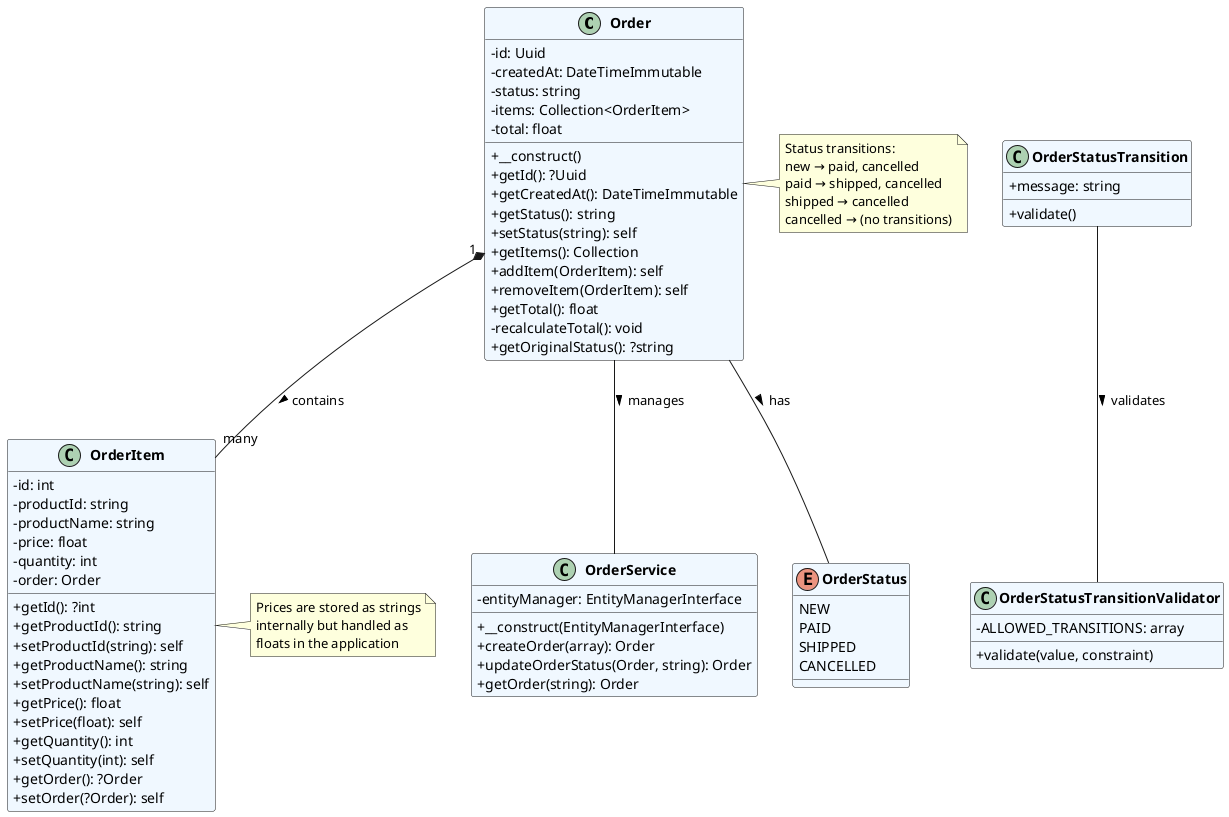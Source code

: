 @startuml Order Management System

skinparam classAttributeIconSize 0
skinparam classFontStyle bold
skinparam classBackgroundColor #F0F8FF

class Order {
    - id: Uuid
    - createdAt: DateTimeImmutable
    - status: string
    - items: Collection<OrderItem>
    - total: float
    + __construct()
    + getId(): ?Uuid
    + getCreatedAt(): DateTimeImmutable
    + getStatus(): string
    + setStatus(string): self
    + getItems(): Collection
    + addItem(OrderItem): self
    + removeItem(OrderItem): self
    + getTotal(): float
    - recalculateTotal(): void
    + getOriginalStatus(): ?string
}

class OrderItem {
    - id: int
    - productId: string
    - productName: string
    - price: float
    - quantity: int
    - order: Order
    + getId(): ?int
    + getProductId(): string
    + setProductId(string): self
    + getProductName(): string
    + setProductName(string): self
    + getPrice(): float
    + setPrice(float): self
    + getQuantity(): int
    + setQuantity(int): self
    + getOrder(): ?Order
    + setOrder(?Order): self
}

class OrderStatusTransition {
    + message: string
    + validate()
}

class OrderStatusTransitionValidator {
    - ALLOWED_TRANSITIONS: array
    + validate(value, constraint)
}

class OrderService {
    - entityManager: EntityManagerInterface
    + __construct(EntityManagerInterface)
    + createOrder(array): Order
    + updateOrderStatus(Order, string): Order
    + getOrder(string): Order
}

enum OrderStatus {
    NEW
    PAID
    SHIPPED
    CANCELLED
}

Order "1" *-- "many" OrderItem : contains >
Order -- OrderStatus : has >
OrderStatusTransition -- OrderStatusTransitionValidator : validates >
Order -- OrderService : manages >

note right of Order
  Status transitions:
  new → paid, cancelled
  paid → shipped, cancelled
  shipped → cancelled
  cancelled → (no transitions)
end note

note right of OrderItem
  Prices are stored as strings
  internally but handled as
  floats in the application
end note

@enduml 